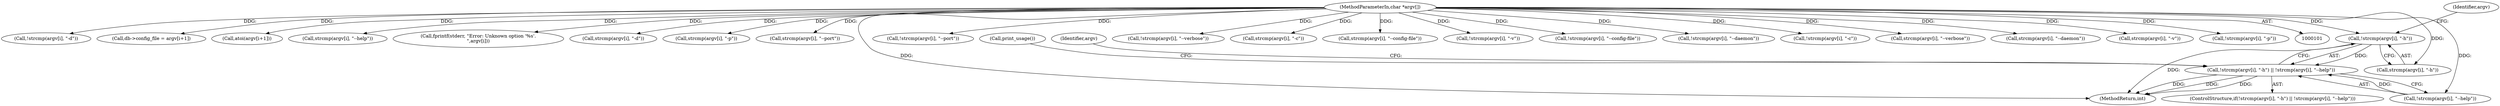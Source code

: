 digraph "0_mosquitto_9097577b49b7fdcf45d30975976dd93808ccc0c4@API" {
"1000196" [label="(Call,!strcmp(argv[i], \"-h\"))"];
"1000105" [label="(MethodParameterIn,char *argv[])"];
"1000195" [label="(Call,!strcmp(argv[i], \"-h\") || !strcmp(argv[i], \"--help\"))"];
"1000175" [label="(Call,!strcmp(argv[i], \"-d\"))"];
"1000195" [label="(Call,!strcmp(argv[i], \"-h\") || !strcmp(argv[i], \"--help\"))"];
"1000141" [label="(Call,db->config_file = argv[i+1])"];
"1000237" [label="(Call,atoi(argv[i+1]))"];
"1000105" [label="(MethodParameterIn,char *argv[])"];
"1000203" [label="(Call,strcmp(argv[i], \"--help\"))"];
"1000312" [label="(Call,fprintf(stderr, \"Error: Unknown option '%s'.\n\",argv[i]))"];
"1000176" [label="(Call,strcmp(argv[i], \"-d\"))"];
"1000216" [label="(Call,strcmp(argv[i], \"-p\"))"];
"1000209" [label="(Call,print_usage())"];
"1000222" [label="(Call,strcmp(argv[i], \"--port\"))"];
"1000202" [label="(Call,!strcmp(argv[i], \"--help\"))"];
"1000221" [label="(Call,!strcmp(argv[i], \"--port\"))"];
"1000197" [label="(Call,strcmp(argv[i], \"-h\"))"];
"1000953" [label="(MethodReturn,int)"];
"1000298" [label="(Call,!strcmp(argv[i], \"--verbose\"))"];
"1000122" [label="(Call,strcmp(argv[i], \"-c\"))"];
"1000128" [label="(Call,strcmp(argv[i], \"--config-file\"))"];
"1000292" [label="(Call,!strcmp(argv[i], \"-v\"))"];
"1000196" [label="(Call,!strcmp(argv[i], \"-h\"))"];
"1000127" [label="(Call,!strcmp(argv[i], \"--config-file\"))"];
"1000181" [label="(Call,!strcmp(argv[i], \"--daemon\"))"];
"1000121" [label="(Call,!strcmp(argv[i], \"-c\"))"];
"1000299" [label="(Call,strcmp(argv[i], \"--verbose\"))"];
"1000218" [label="(Identifier,argv)"];
"1000182" [label="(Call,strcmp(argv[i], \"--daemon\"))"];
"1000194" [label="(ControlStructure,if(!strcmp(argv[i], \"-h\") || !strcmp(argv[i], \"--help\")))"];
"1000205" [label="(Identifier,argv)"];
"1000293" [label="(Call,strcmp(argv[i], \"-v\"))"];
"1000215" [label="(Call,!strcmp(argv[i], \"-p\"))"];
"1000196" -> "1000195"  [label="AST: "];
"1000196" -> "1000197"  [label="CFG: "];
"1000197" -> "1000196"  [label="AST: "];
"1000205" -> "1000196"  [label="CFG: "];
"1000195" -> "1000196"  [label="CFG: "];
"1000196" -> "1000953"  [label="DDG: "];
"1000196" -> "1000195"  [label="DDG: "];
"1000105" -> "1000196"  [label="DDG: "];
"1000105" -> "1000101"  [label="AST: "];
"1000105" -> "1000953"  [label="DDG: "];
"1000105" -> "1000121"  [label="DDG: "];
"1000105" -> "1000122"  [label="DDG: "];
"1000105" -> "1000127"  [label="DDG: "];
"1000105" -> "1000128"  [label="DDG: "];
"1000105" -> "1000141"  [label="DDG: "];
"1000105" -> "1000175"  [label="DDG: "];
"1000105" -> "1000176"  [label="DDG: "];
"1000105" -> "1000181"  [label="DDG: "];
"1000105" -> "1000182"  [label="DDG: "];
"1000105" -> "1000197"  [label="DDG: "];
"1000105" -> "1000202"  [label="DDG: "];
"1000105" -> "1000203"  [label="DDG: "];
"1000105" -> "1000215"  [label="DDG: "];
"1000105" -> "1000216"  [label="DDG: "];
"1000105" -> "1000221"  [label="DDG: "];
"1000105" -> "1000222"  [label="DDG: "];
"1000105" -> "1000237"  [label="DDG: "];
"1000105" -> "1000292"  [label="DDG: "];
"1000105" -> "1000293"  [label="DDG: "];
"1000105" -> "1000298"  [label="DDG: "];
"1000105" -> "1000299"  [label="DDG: "];
"1000105" -> "1000312"  [label="DDG: "];
"1000195" -> "1000194"  [label="AST: "];
"1000195" -> "1000202"  [label="CFG: "];
"1000202" -> "1000195"  [label="AST: "];
"1000209" -> "1000195"  [label="CFG: "];
"1000218" -> "1000195"  [label="CFG: "];
"1000195" -> "1000953"  [label="DDG: "];
"1000195" -> "1000953"  [label="DDG: "];
"1000195" -> "1000953"  [label="DDG: "];
"1000202" -> "1000195"  [label="DDG: "];
}
